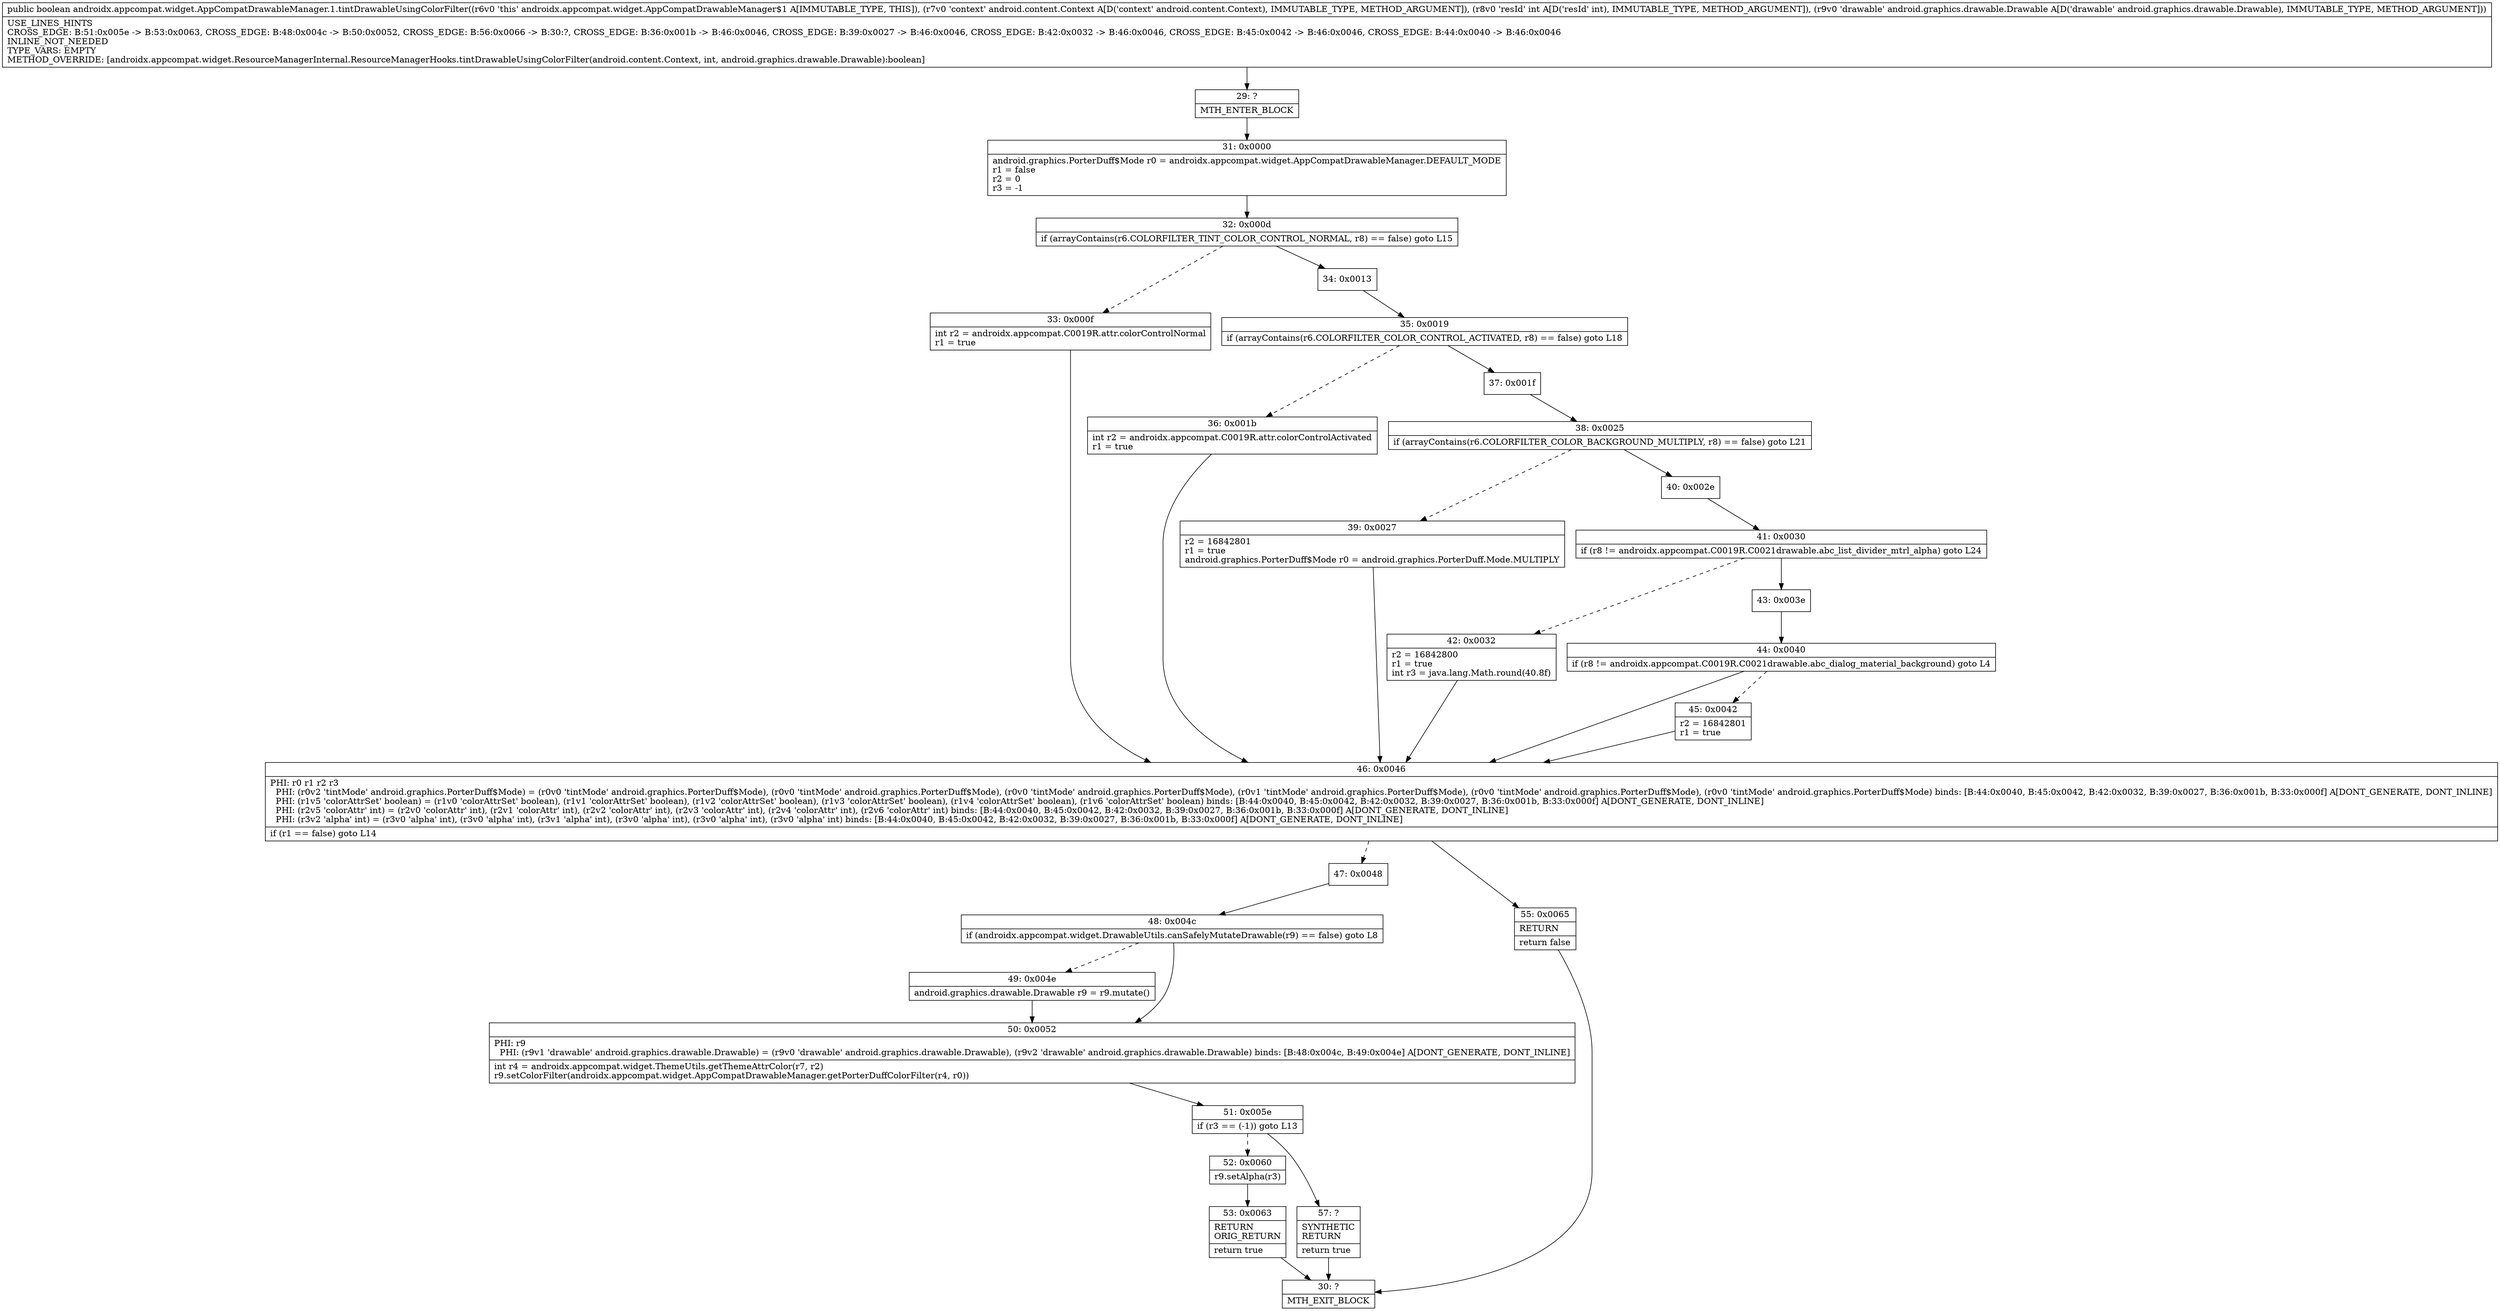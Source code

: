 digraph "CFG forandroidx.appcompat.widget.AppCompatDrawableManager.1.tintDrawableUsingColorFilter(Landroid\/content\/Context;ILandroid\/graphics\/drawable\/Drawable;)Z" {
Node_29 [shape=record,label="{29\:\ ?|MTH_ENTER_BLOCK\l}"];
Node_31 [shape=record,label="{31\:\ 0x0000|android.graphics.PorterDuff$Mode r0 = androidx.appcompat.widget.AppCompatDrawableManager.DEFAULT_MODE\lr1 = false\lr2 = 0\lr3 = \-1\l}"];
Node_32 [shape=record,label="{32\:\ 0x000d|if (arrayContains(r6.COLORFILTER_TINT_COLOR_CONTROL_NORMAL, r8) == false) goto L15\l}"];
Node_33 [shape=record,label="{33\:\ 0x000f|int r2 = androidx.appcompat.C0019R.attr.colorControlNormal\lr1 = true\l}"];
Node_46 [shape=record,label="{46\:\ 0x0046|PHI: r0 r1 r2 r3 \l  PHI: (r0v2 'tintMode' android.graphics.PorterDuff$Mode) = (r0v0 'tintMode' android.graphics.PorterDuff$Mode), (r0v0 'tintMode' android.graphics.PorterDuff$Mode), (r0v0 'tintMode' android.graphics.PorterDuff$Mode), (r0v1 'tintMode' android.graphics.PorterDuff$Mode), (r0v0 'tintMode' android.graphics.PorterDuff$Mode), (r0v0 'tintMode' android.graphics.PorterDuff$Mode) binds: [B:44:0x0040, B:45:0x0042, B:42:0x0032, B:39:0x0027, B:36:0x001b, B:33:0x000f] A[DONT_GENERATE, DONT_INLINE]\l  PHI: (r1v5 'colorAttrSet' boolean) = (r1v0 'colorAttrSet' boolean), (r1v1 'colorAttrSet' boolean), (r1v2 'colorAttrSet' boolean), (r1v3 'colorAttrSet' boolean), (r1v4 'colorAttrSet' boolean), (r1v6 'colorAttrSet' boolean) binds: [B:44:0x0040, B:45:0x0042, B:42:0x0032, B:39:0x0027, B:36:0x001b, B:33:0x000f] A[DONT_GENERATE, DONT_INLINE]\l  PHI: (r2v5 'colorAttr' int) = (r2v0 'colorAttr' int), (r2v1 'colorAttr' int), (r2v2 'colorAttr' int), (r2v3 'colorAttr' int), (r2v4 'colorAttr' int), (r2v6 'colorAttr' int) binds: [B:44:0x0040, B:45:0x0042, B:42:0x0032, B:39:0x0027, B:36:0x001b, B:33:0x000f] A[DONT_GENERATE, DONT_INLINE]\l  PHI: (r3v2 'alpha' int) = (r3v0 'alpha' int), (r3v0 'alpha' int), (r3v1 'alpha' int), (r3v0 'alpha' int), (r3v0 'alpha' int), (r3v0 'alpha' int) binds: [B:44:0x0040, B:45:0x0042, B:42:0x0032, B:39:0x0027, B:36:0x001b, B:33:0x000f] A[DONT_GENERATE, DONT_INLINE]\l|if (r1 == false) goto L14\l}"];
Node_47 [shape=record,label="{47\:\ 0x0048}"];
Node_48 [shape=record,label="{48\:\ 0x004c|if (androidx.appcompat.widget.DrawableUtils.canSafelyMutateDrawable(r9) == false) goto L8\l}"];
Node_49 [shape=record,label="{49\:\ 0x004e|android.graphics.drawable.Drawable r9 = r9.mutate()\l}"];
Node_50 [shape=record,label="{50\:\ 0x0052|PHI: r9 \l  PHI: (r9v1 'drawable' android.graphics.drawable.Drawable) = (r9v0 'drawable' android.graphics.drawable.Drawable), (r9v2 'drawable' android.graphics.drawable.Drawable) binds: [B:48:0x004c, B:49:0x004e] A[DONT_GENERATE, DONT_INLINE]\l|int r4 = androidx.appcompat.widget.ThemeUtils.getThemeAttrColor(r7, r2)\lr9.setColorFilter(androidx.appcompat.widget.AppCompatDrawableManager.getPorterDuffColorFilter(r4, r0))\l}"];
Node_51 [shape=record,label="{51\:\ 0x005e|if (r3 == (\-1)) goto L13\l}"];
Node_52 [shape=record,label="{52\:\ 0x0060|r9.setAlpha(r3)\l}"];
Node_53 [shape=record,label="{53\:\ 0x0063|RETURN\lORIG_RETURN\l|return true\l}"];
Node_30 [shape=record,label="{30\:\ ?|MTH_EXIT_BLOCK\l}"];
Node_57 [shape=record,label="{57\:\ ?|SYNTHETIC\lRETURN\l|return true\l}"];
Node_55 [shape=record,label="{55\:\ 0x0065|RETURN\l|return false\l}"];
Node_34 [shape=record,label="{34\:\ 0x0013}"];
Node_35 [shape=record,label="{35\:\ 0x0019|if (arrayContains(r6.COLORFILTER_COLOR_CONTROL_ACTIVATED, r8) == false) goto L18\l}"];
Node_36 [shape=record,label="{36\:\ 0x001b|int r2 = androidx.appcompat.C0019R.attr.colorControlActivated\lr1 = true\l}"];
Node_37 [shape=record,label="{37\:\ 0x001f}"];
Node_38 [shape=record,label="{38\:\ 0x0025|if (arrayContains(r6.COLORFILTER_COLOR_BACKGROUND_MULTIPLY, r8) == false) goto L21\l}"];
Node_39 [shape=record,label="{39\:\ 0x0027|r2 = 16842801\lr1 = true\landroid.graphics.PorterDuff$Mode r0 = android.graphics.PorterDuff.Mode.MULTIPLY\l}"];
Node_40 [shape=record,label="{40\:\ 0x002e}"];
Node_41 [shape=record,label="{41\:\ 0x0030|if (r8 != androidx.appcompat.C0019R.C0021drawable.abc_list_divider_mtrl_alpha) goto L24\l}"];
Node_42 [shape=record,label="{42\:\ 0x0032|r2 = 16842800\lr1 = true\lint r3 = java.lang.Math.round(40.8f)\l}"];
Node_43 [shape=record,label="{43\:\ 0x003e}"];
Node_44 [shape=record,label="{44\:\ 0x0040|if (r8 != androidx.appcompat.C0019R.C0021drawable.abc_dialog_material_background) goto L4\l}"];
Node_45 [shape=record,label="{45\:\ 0x0042|r2 = 16842801\lr1 = true\l}"];
MethodNode[shape=record,label="{public boolean androidx.appcompat.widget.AppCompatDrawableManager.1.tintDrawableUsingColorFilter((r6v0 'this' androidx.appcompat.widget.AppCompatDrawableManager$1 A[IMMUTABLE_TYPE, THIS]), (r7v0 'context' android.content.Context A[D('context' android.content.Context), IMMUTABLE_TYPE, METHOD_ARGUMENT]), (r8v0 'resId' int A[D('resId' int), IMMUTABLE_TYPE, METHOD_ARGUMENT]), (r9v0 'drawable' android.graphics.drawable.Drawable A[D('drawable' android.graphics.drawable.Drawable), IMMUTABLE_TYPE, METHOD_ARGUMENT]))  | USE_LINES_HINTS\lCROSS_EDGE: B:51:0x005e \-\> B:53:0x0063, CROSS_EDGE: B:48:0x004c \-\> B:50:0x0052, CROSS_EDGE: B:56:0x0066 \-\> B:30:?, CROSS_EDGE: B:36:0x001b \-\> B:46:0x0046, CROSS_EDGE: B:39:0x0027 \-\> B:46:0x0046, CROSS_EDGE: B:42:0x0032 \-\> B:46:0x0046, CROSS_EDGE: B:45:0x0042 \-\> B:46:0x0046, CROSS_EDGE: B:44:0x0040 \-\> B:46:0x0046\lINLINE_NOT_NEEDED\lTYPE_VARS: EMPTY\lMETHOD_OVERRIDE: [androidx.appcompat.widget.ResourceManagerInternal.ResourceManagerHooks.tintDrawableUsingColorFilter(android.content.Context, int, android.graphics.drawable.Drawable):boolean]\l}"];
MethodNode -> Node_29;Node_29 -> Node_31;
Node_31 -> Node_32;
Node_32 -> Node_33[style=dashed];
Node_32 -> Node_34;
Node_33 -> Node_46;
Node_46 -> Node_47[style=dashed];
Node_46 -> Node_55;
Node_47 -> Node_48;
Node_48 -> Node_49[style=dashed];
Node_48 -> Node_50;
Node_49 -> Node_50;
Node_50 -> Node_51;
Node_51 -> Node_52[style=dashed];
Node_51 -> Node_57;
Node_52 -> Node_53;
Node_53 -> Node_30;
Node_57 -> Node_30;
Node_55 -> Node_30;
Node_34 -> Node_35;
Node_35 -> Node_36[style=dashed];
Node_35 -> Node_37;
Node_36 -> Node_46;
Node_37 -> Node_38;
Node_38 -> Node_39[style=dashed];
Node_38 -> Node_40;
Node_39 -> Node_46;
Node_40 -> Node_41;
Node_41 -> Node_42[style=dashed];
Node_41 -> Node_43;
Node_42 -> Node_46;
Node_43 -> Node_44;
Node_44 -> Node_45[style=dashed];
Node_44 -> Node_46;
Node_45 -> Node_46;
}

